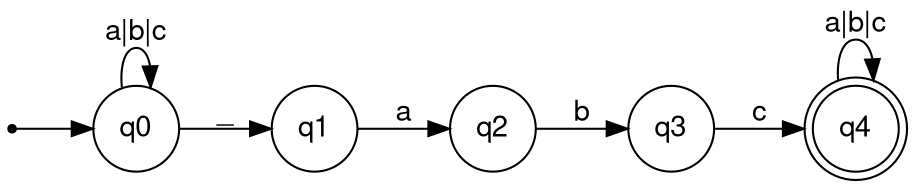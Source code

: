 digraph afn_abc_lambda {
    node [fontname="Helvetica,Arial,sans-serif"]
    edge [fontname="Helvetica,Arial,sans-serif"]
    rankdir=LR;
    node [shape = doublecircle]; q4;
    node [shape = circle];
    inic[shape=point];

    inic -> q0;
    q0 -> q0 [label = "a|b|c"];
    q0 -> q1 [label = "_"];
    q1 -> q2 [label = "a"];
    q2 -> q3 [label = "b"];
    q3 -> q4 [label = "c"];
    q4 -> q4 [label = "a|b|c"];
}